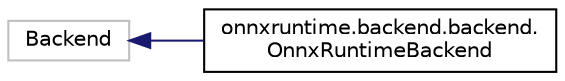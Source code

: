 digraph "Graphical Class Hierarchy"
{
 // LATEX_PDF_SIZE
  edge [fontname="Helvetica",fontsize="10",labelfontname="Helvetica",labelfontsize="10"];
  node [fontname="Helvetica",fontsize="10",shape=record];
  rankdir="LR";
  Node15515 [label="Backend",height=0.2,width=0.4,color="grey75", fillcolor="white", style="filled",tooltip=" "];
  Node15515 -> Node0 [dir="back",color="midnightblue",fontsize="10",style="solid",fontname="Helvetica"];
  Node0 [label="onnxruntime.backend.backend.\lOnnxRuntimeBackend",height=0.2,width=0.4,color="black", fillcolor="white", style="filled",URL="$classonnxruntime_1_1backend_1_1backend_1_1OnnxRuntimeBackend.html",tooltip=" "];
}
